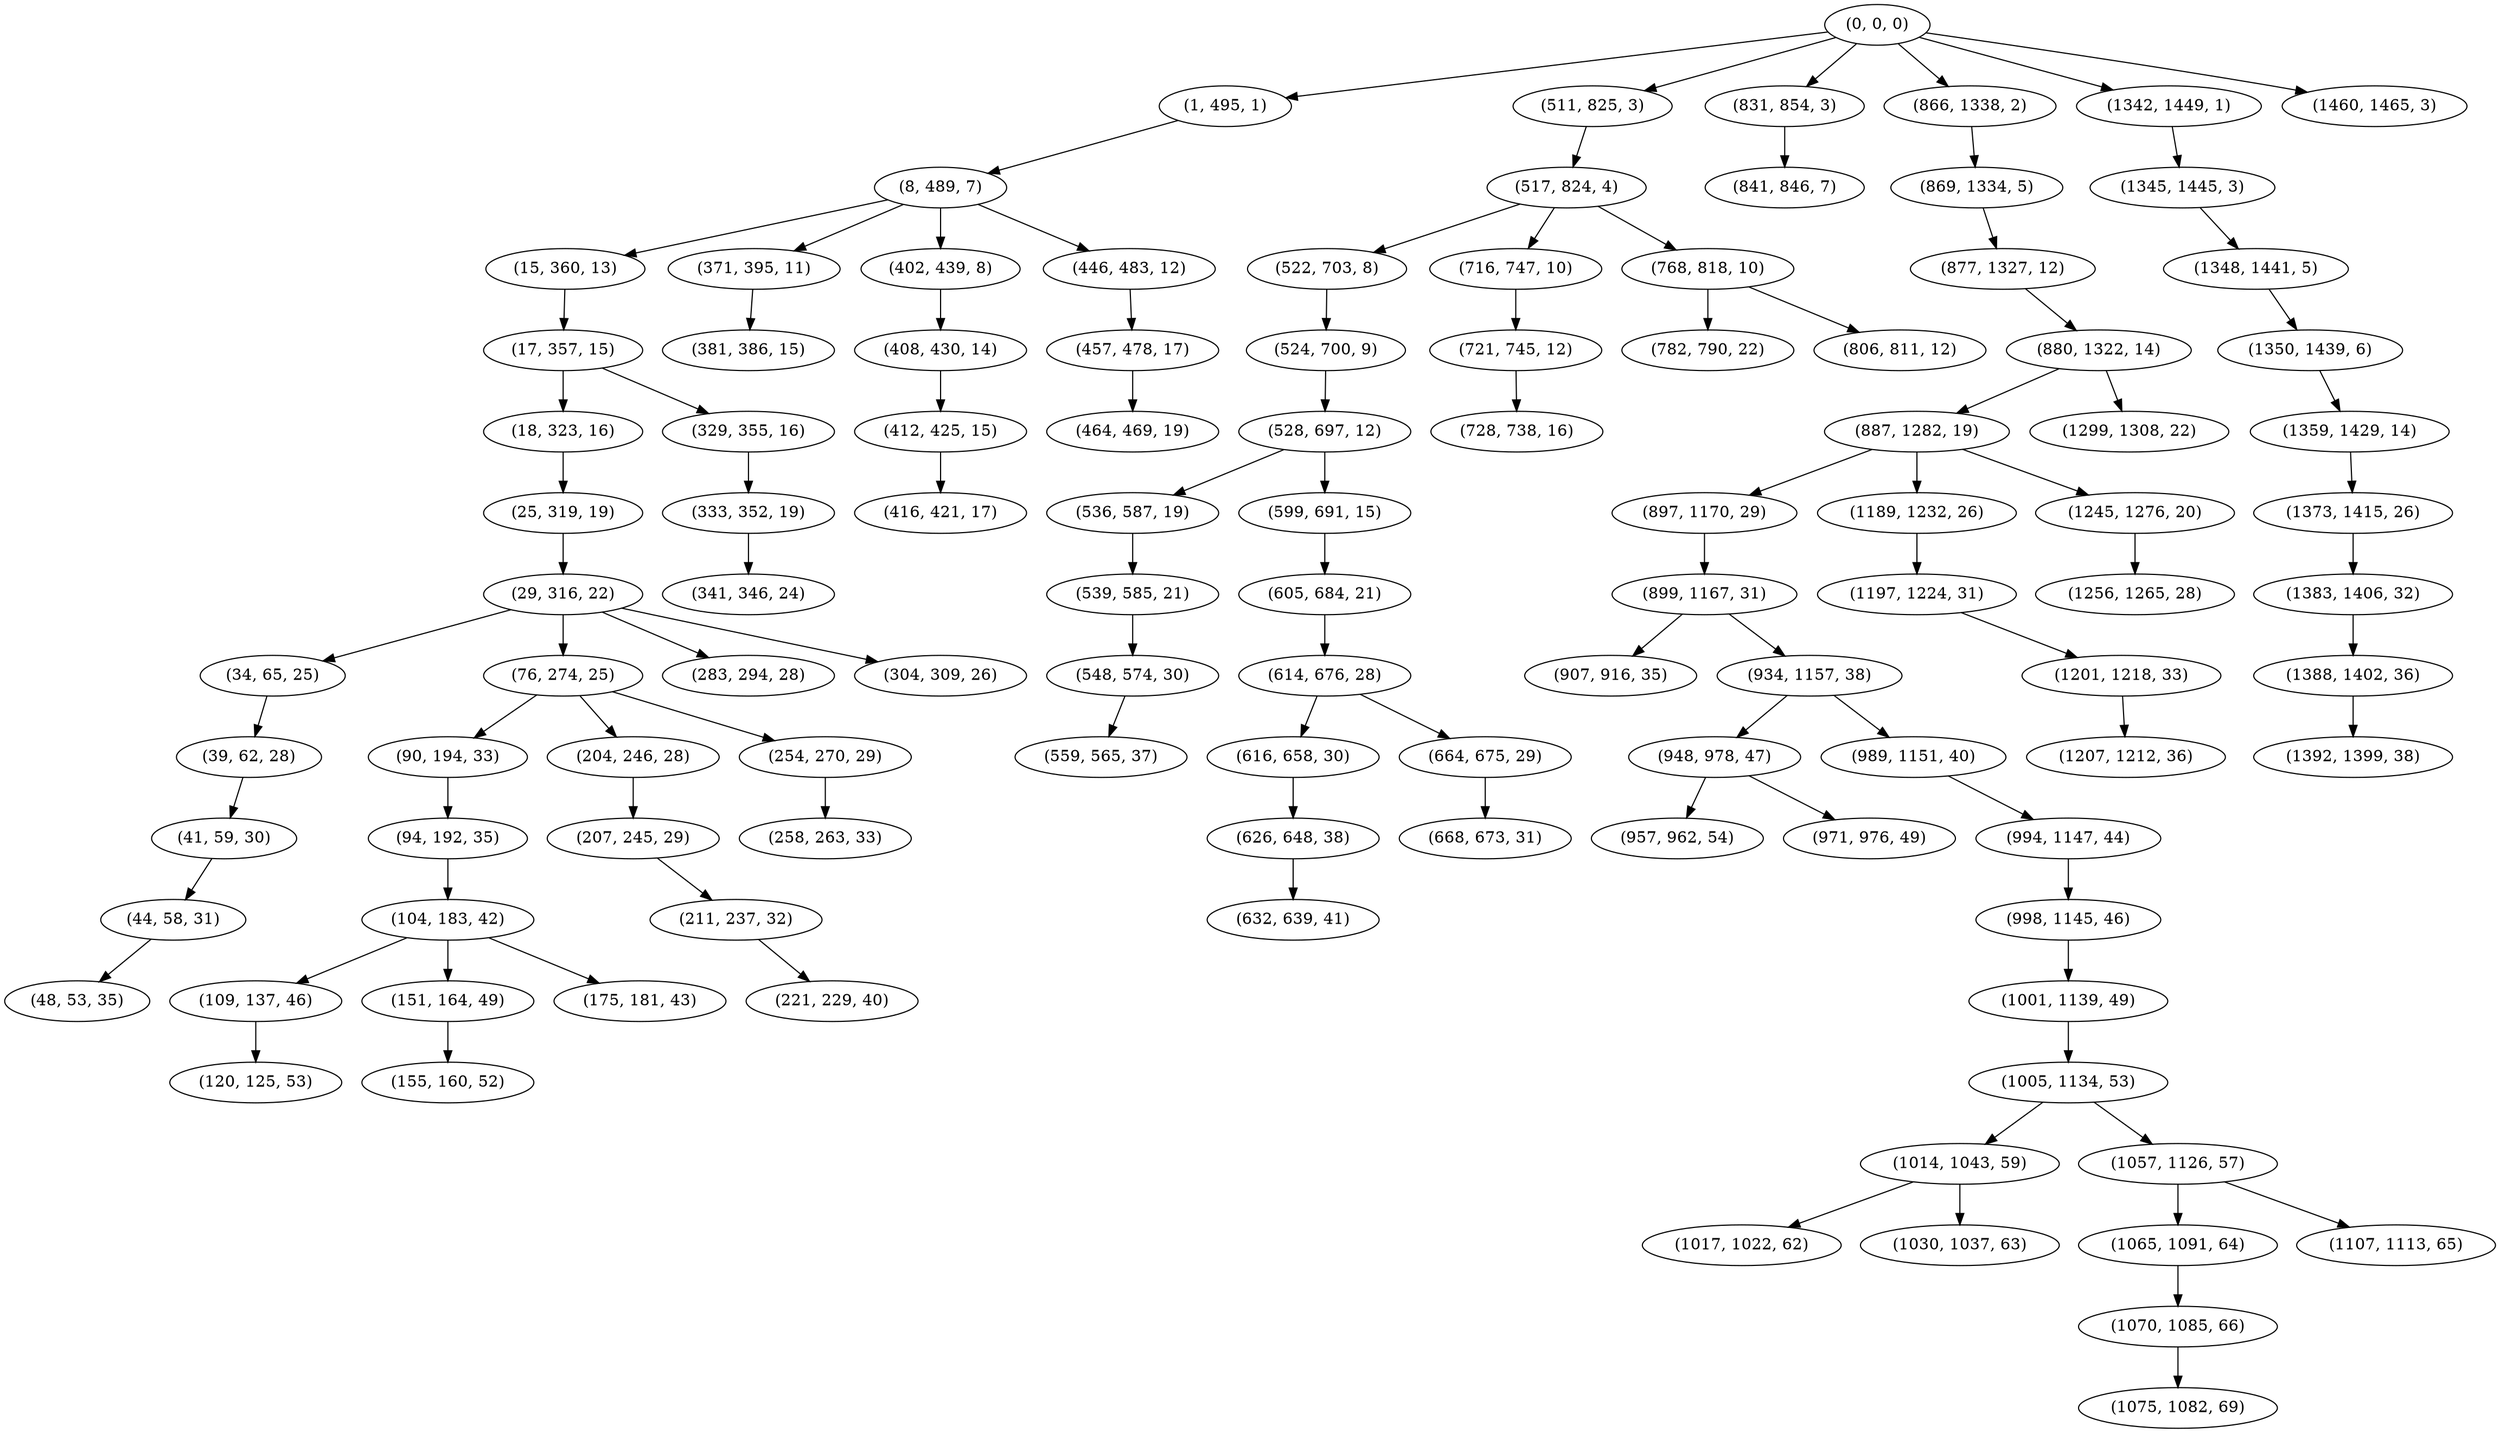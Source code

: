 digraph tree {
    "(0, 0, 0)";
    "(1, 495, 1)";
    "(8, 489, 7)";
    "(15, 360, 13)";
    "(17, 357, 15)";
    "(18, 323, 16)";
    "(25, 319, 19)";
    "(29, 316, 22)";
    "(34, 65, 25)";
    "(39, 62, 28)";
    "(41, 59, 30)";
    "(44, 58, 31)";
    "(48, 53, 35)";
    "(76, 274, 25)";
    "(90, 194, 33)";
    "(94, 192, 35)";
    "(104, 183, 42)";
    "(109, 137, 46)";
    "(120, 125, 53)";
    "(151, 164, 49)";
    "(155, 160, 52)";
    "(175, 181, 43)";
    "(204, 246, 28)";
    "(207, 245, 29)";
    "(211, 237, 32)";
    "(221, 229, 40)";
    "(254, 270, 29)";
    "(258, 263, 33)";
    "(283, 294, 28)";
    "(304, 309, 26)";
    "(329, 355, 16)";
    "(333, 352, 19)";
    "(341, 346, 24)";
    "(371, 395, 11)";
    "(381, 386, 15)";
    "(402, 439, 8)";
    "(408, 430, 14)";
    "(412, 425, 15)";
    "(416, 421, 17)";
    "(446, 483, 12)";
    "(457, 478, 17)";
    "(464, 469, 19)";
    "(511, 825, 3)";
    "(517, 824, 4)";
    "(522, 703, 8)";
    "(524, 700, 9)";
    "(528, 697, 12)";
    "(536, 587, 19)";
    "(539, 585, 21)";
    "(548, 574, 30)";
    "(559, 565, 37)";
    "(599, 691, 15)";
    "(605, 684, 21)";
    "(614, 676, 28)";
    "(616, 658, 30)";
    "(626, 648, 38)";
    "(632, 639, 41)";
    "(664, 675, 29)";
    "(668, 673, 31)";
    "(716, 747, 10)";
    "(721, 745, 12)";
    "(728, 738, 16)";
    "(768, 818, 10)";
    "(782, 790, 22)";
    "(806, 811, 12)";
    "(831, 854, 3)";
    "(841, 846, 7)";
    "(866, 1338, 2)";
    "(869, 1334, 5)";
    "(877, 1327, 12)";
    "(880, 1322, 14)";
    "(887, 1282, 19)";
    "(897, 1170, 29)";
    "(899, 1167, 31)";
    "(907, 916, 35)";
    "(934, 1157, 38)";
    "(948, 978, 47)";
    "(957, 962, 54)";
    "(971, 976, 49)";
    "(989, 1151, 40)";
    "(994, 1147, 44)";
    "(998, 1145, 46)";
    "(1001, 1139, 49)";
    "(1005, 1134, 53)";
    "(1014, 1043, 59)";
    "(1017, 1022, 62)";
    "(1030, 1037, 63)";
    "(1057, 1126, 57)";
    "(1065, 1091, 64)";
    "(1070, 1085, 66)";
    "(1075, 1082, 69)";
    "(1107, 1113, 65)";
    "(1189, 1232, 26)";
    "(1197, 1224, 31)";
    "(1201, 1218, 33)";
    "(1207, 1212, 36)";
    "(1245, 1276, 20)";
    "(1256, 1265, 28)";
    "(1299, 1308, 22)";
    "(1342, 1449, 1)";
    "(1345, 1445, 3)";
    "(1348, 1441, 5)";
    "(1350, 1439, 6)";
    "(1359, 1429, 14)";
    "(1373, 1415, 26)";
    "(1383, 1406, 32)";
    "(1388, 1402, 36)";
    "(1392, 1399, 38)";
    "(1460, 1465, 3)";
    "(0, 0, 0)" -> "(1, 495, 1)";
    "(0, 0, 0)" -> "(511, 825, 3)";
    "(0, 0, 0)" -> "(831, 854, 3)";
    "(0, 0, 0)" -> "(866, 1338, 2)";
    "(0, 0, 0)" -> "(1342, 1449, 1)";
    "(0, 0, 0)" -> "(1460, 1465, 3)";
    "(1, 495, 1)" -> "(8, 489, 7)";
    "(8, 489, 7)" -> "(15, 360, 13)";
    "(8, 489, 7)" -> "(371, 395, 11)";
    "(8, 489, 7)" -> "(402, 439, 8)";
    "(8, 489, 7)" -> "(446, 483, 12)";
    "(15, 360, 13)" -> "(17, 357, 15)";
    "(17, 357, 15)" -> "(18, 323, 16)";
    "(17, 357, 15)" -> "(329, 355, 16)";
    "(18, 323, 16)" -> "(25, 319, 19)";
    "(25, 319, 19)" -> "(29, 316, 22)";
    "(29, 316, 22)" -> "(34, 65, 25)";
    "(29, 316, 22)" -> "(76, 274, 25)";
    "(29, 316, 22)" -> "(283, 294, 28)";
    "(29, 316, 22)" -> "(304, 309, 26)";
    "(34, 65, 25)" -> "(39, 62, 28)";
    "(39, 62, 28)" -> "(41, 59, 30)";
    "(41, 59, 30)" -> "(44, 58, 31)";
    "(44, 58, 31)" -> "(48, 53, 35)";
    "(76, 274, 25)" -> "(90, 194, 33)";
    "(76, 274, 25)" -> "(204, 246, 28)";
    "(76, 274, 25)" -> "(254, 270, 29)";
    "(90, 194, 33)" -> "(94, 192, 35)";
    "(94, 192, 35)" -> "(104, 183, 42)";
    "(104, 183, 42)" -> "(109, 137, 46)";
    "(104, 183, 42)" -> "(151, 164, 49)";
    "(104, 183, 42)" -> "(175, 181, 43)";
    "(109, 137, 46)" -> "(120, 125, 53)";
    "(151, 164, 49)" -> "(155, 160, 52)";
    "(204, 246, 28)" -> "(207, 245, 29)";
    "(207, 245, 29)" -> "(211, 237, 32)";
    "(211, 237, 32)" -> "(221, 229, 40)";
    "(254, 270, 29)" -> "(258, 263, 33)";
    "(329, 355, 16)" -> "(333, 352, 19)";
    "(333, 352, 19)" -> "(341, 346, 24)";
    "(371, 395, 11)" -> "(381, 386, 15)";
    "(402, 439, 8)" -> "(408, 430, 14)";
    "(408, 430, 14)" -> "(412, 425, 15)";
    "(412, 425, 15)" -> "(416, 421, 17)";
    "(446, 483, 12)" -> "(457, 478, 17)";
    "(457, 478, 17)" -> "(464, 469, 19)";
    "(511, 825, 3)" -> "(517, 824, 4)";
    "(517, 824, 4)" -> "(522, 703, 8)";
    "(517, 824, 4)" -> "(716, 747, 10)";
    "(517, 824, 4)" -> "(768, 818, 10)";
    "(522, 703, 8)" -> "(524, 700, 9)";
    "(524, 700, 9)" -> "(528, 697, 12)";
    "(528, 697, 12)" -> "(536, 587, 19)";
    "(528, 697, 12)" -> "(599, 691, 15)";
    "(536, 587, 19)" -> "(539, 585, 21)";
    "(539, 585, 21)" -> "(548, 574, 30)";
    "(548, 574, 30)" -> "(559, 565, 37)";
    "(599, 691, 15)" -> "(605, 684, 21)";
    "(605, 684, 21)" -> "(614, 676, 28)";
    "(614, 676, 28)" -> "(616, 658, 30)";
    "(614, 676, 28)" -> "(664, 675, 29)";
    "(616, 658, 30)" -> "(626, 648, 38)";
    "(626, 648, 38)" -> "(632, 639, 41)";
    "(664, 675, 29)" -> "(668, 673, 31)";
    "(716, 747, 10)" -> "(721, 745, 12)";
    "(721, 745, 12)" -> "(728, 738, 16)";
    "(768, 818, 10)" -> "(782, 790, 22)";
    "(768, 818, 10)" -> "(806, 811, 12)";
    "(831, 854, 3)" -> "(841, 846, 7)";
    "(866, 1338, 2)" -> "(869, 1334, 5)";
    "(869, 1334, 5)" -> "(877, 1327, 12)";
    "(877, 1327, 12)" -> "(880, 1322, 14)";
    "(880, 1322, 14)" -> "(887, 1282, 19)";
    "(880, 1322, 14)" -> "(1299, 1308, 22)";
    "(887, 1282, 19)" -> "(897, 1170, 29)";
    "(887, 1282, 19)" -> "(1189, 1232, 26)";
    "(887, 1282, 19)" -> "(1245, 1276, 20)";
    "(897, 1170, 29)" -> "(899, 1167, 31)";
    "(899, 1167, 31)" -> "(907, 916, 35)";
    "(899, 1167, 31)" -> "(934, 1157, 38)";
    "(934, 1157, 38)" -> "(948, 978, 47)";
    "(934, 1157, 38)" -> "(989, 1151, 40)";
    "(948, 978, 47)" -> "(957, 962, 54)";
    "(948, 978, 47)" -> "(971, 976, 49)";
    "(989, 1151, 40)" -> "(994, 1147, 44)";
    "(994, 1147, 44)" -> "(998, 1145, 46)";
    "(998, 1145, 46)" -> "(1001, 1139, 49)";
    "(1001, 1139, 49)" -> "(1005, 1134, 53)";
    "(1005, 1134, 53)" -> "(1014, 1043, 59)";
    "(1005, 1134, 53)" -> "(1057, 1126, 57)";
    "(1014, 1043, 59)" -> "(1017, 1022, 62)";
    "(1014, 1043, 59)" -> "(1030, 1037, 63)";
    "(1057, 1126, 57)" -> "(1065, 1091, 64)";
    "(1057, 1126, 57)" -> "(1107, 1113, 65)";
    "(1065, 1091, 64)" -> "(1070, 1085, 66)";
    "(1070, 1085, 66)" -> "(1075, 1082, 69)";
    "(1189, 1232, 26)" -> "(1197, 1224, 31)";
    "(1197, 1224, 31)" -> "(1201, 1218, 33)";
    "(1201, 1218, 33)" -> "(1207, 1212, 36)";
    "(1245, 1276, 20)" -> "(1256, 1265, 28)";
    "(1342, 1449, 1)" -> "(1345, 1445, 3)";
    "(1345, 1445, 3)" -> "(1348, 1441, 5)";
    "(1348, 1441, 5)" -> "(1350, 1439, 6)";
    "(1350, 1439, 6)" -> "(1359, 1429, 14)";
    "(1359, 1429, 14)" -> "(1373, 1415, 26)";
    "(1373, 1415, 26)" -> "(1383, 1406, 32)";
    "(1383, 1406, 32)" -> "(1388, 1402, 36)";
    "(1388, 1402, 36)" -> "(1392, 1399, 38)";
}

